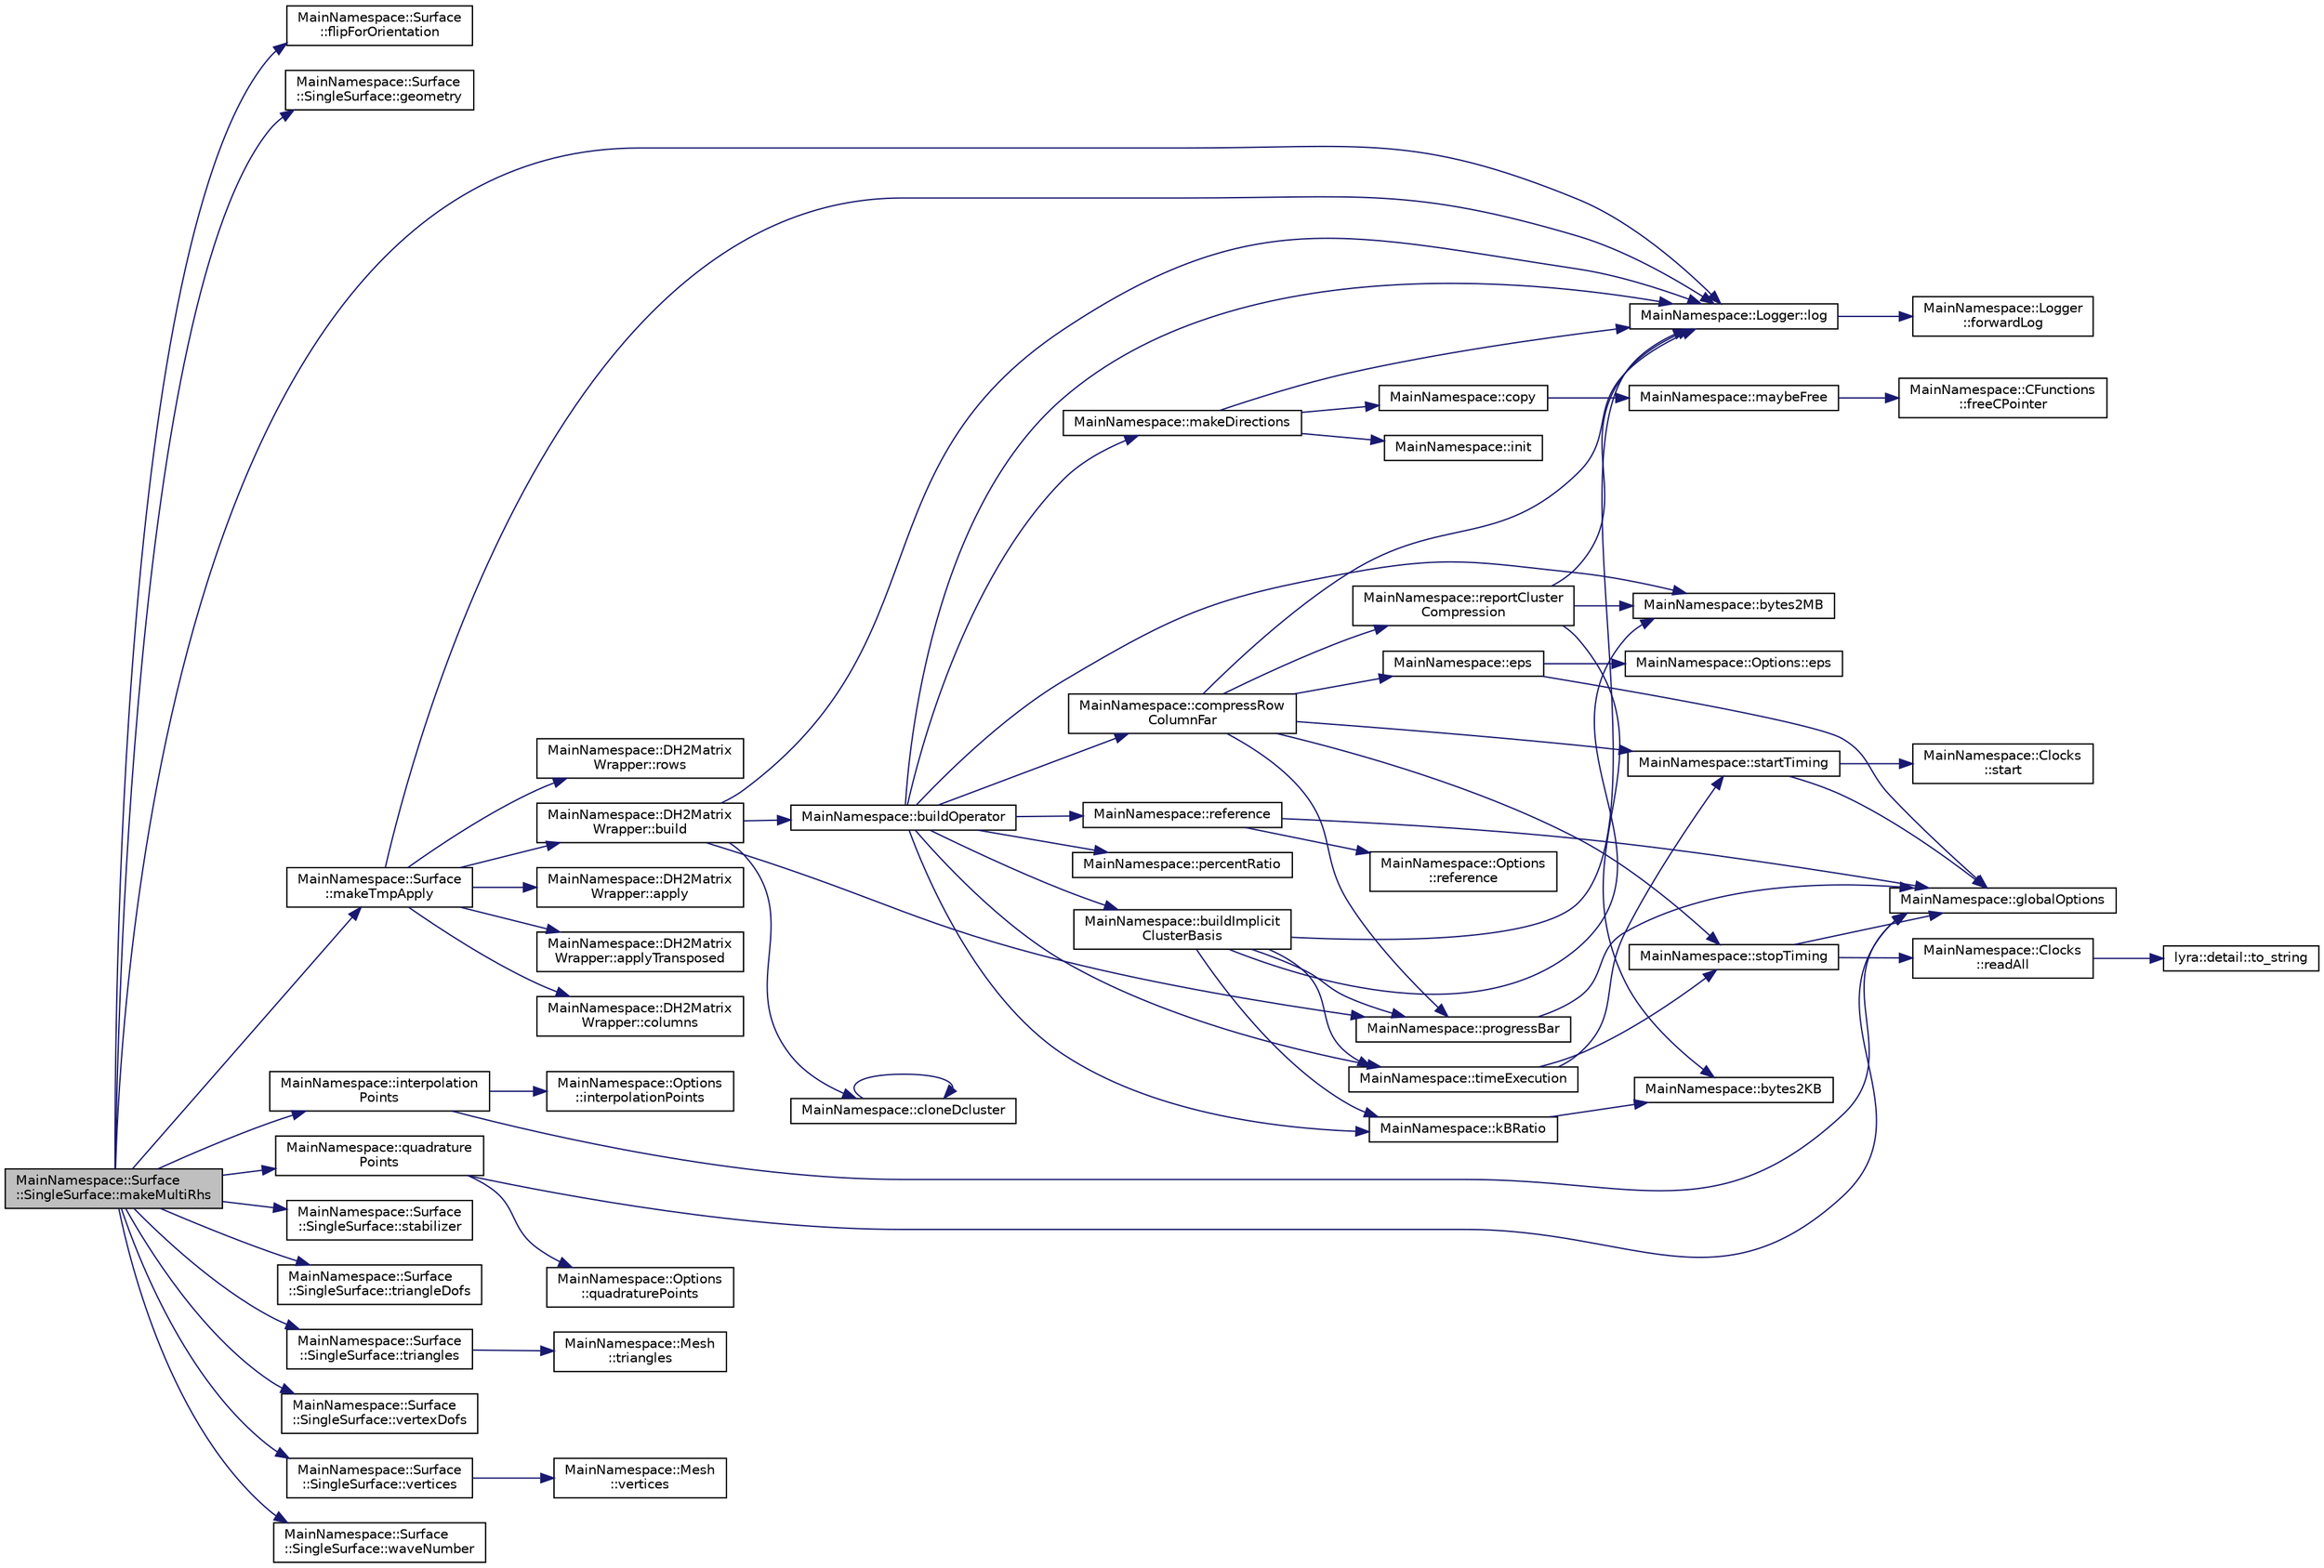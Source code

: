 digraph "MainNamespace::Surface::SingleSurface::makeMultiRhs"
{
 // INTERACTIVE_SVG=YES
 // LATEX_PDF_SIZE
  edge [fontname="Helvetica",fontsize="10",labelfontname="Helvetica",labelfontsize="10"];
  node [fontname="Helvetica",fontsize="10",shape=record];
  rankdir="LR";
  Node1 [label="MainNamespace::Surface\l::SingleSurface::makeMultiRhs",height=0.2,width=0.4,color="black", fillcolor="grey75", style="filled", fontcolor="black",tooltip="Project the offset on the current mesh, then use it to compute the right-hand side."];
  Node1 -> Node2 [color="midnightblue",fontsize="10",style="solid",fontname="Helvetica"];
  Node2 [label="MainNamespace::Surface\l::flipForOrientation",height=0.2,width=0.4,color="black", fillcolor="white", style="filled",URL="$namespace_main_namespace_1_1_surface.html#a28f7f6dcbbc4ddd8c3944c19f6f6e846",tooltip=" "];
  Node1 -> Node3 [color="midnightblue",fontsize="10",style="solid",fontname="Helvetica"];
  Node3 [label="MainNamespace::Surface\l::SingleSurface::geometry",height=0.2,width=0.4,color="black", fillcolor="white", style="filled",URL="$class_main_namespace_1_1_surface_1_1_single_surface.html#ab51f55fa95a3e81416dd88ba743efa57",tooltip="Getter."];
  Node1 -> Node4 [color="midnightblue",fontsize="10",style="solid",fontname="Helvetica"];
  Node4 [label="MainNamespace::interpolation\lPoints",height=0.2,width=0.4,color="black", fillcolor="white", style="filled",URL="$namespace_main_namespace.html#a532a4d5934d8db064f36b2c1de35adc6",tooltip=" "];
  Node4 -> Node5 [color="midnightblue",fontsize="10",style="solid",fontname="Helvetica"];
  Node5 [label="MainNamespace::globalOptions",height=0.2,width=0.4,color="black", fillcolor="white", style="filled",URL="$namespace_main_namespace.html#a6fd76e14adc7d23a9822334cb389b369",tooltip=" "];
  Node4 -> Node6 [color="midnightblue",fontsize="10",style="solid",fontname="Helvetica"];
  Node6 [label="MainNamespace::Options\l::interpolationPoints",height=0.2,width=0.4,color="black", fillcolor="white", style="filled",URL="$struct_main_namespace_1_1_options.html#adbe1881e6e24f021d2608257b156e68f",tooltip=" "];
  Node1 -> Node7 [color="midnightblue",fontsize="10",style="solid",fontname="Helvetica"];
  Node7 [label="MainNamespace::Logger::log",height=0.2,width=0.4,color="black", fillcolor="white", style="filled",URL="$namespace_main_namespace_1_1_logger.html#afbb4cc2d8b498e71fcb228f0da8309a1",tooltip=" "];
  Node7 -> Node8 [color="midnightblue",fontsize="10",style="solid",fontname="Helvetica"];
  Node8 [label="MainNamespace::Logger\l::forwardLog",height=0.2,width=0.4,color="black", fillcolor="white", style="filled",URL="$namespace_main_namespace_1_1_logger.html#af052b0198f333fca77f0837a511ec7f7",tooltip=" "];
  Node1 -> Node9 [color="midnightblue",fontsize="10",style="solid",fontname="Helvetica"];
  Node9 [label="MainNamespace::Surface\l::makeTmpApply",height=0.2,width=0.4,color="black", fillcolor="white", style="filled",URL="$namespace_main_namespace_1_1_surface.html#a7e821744eeb79cb1faa8468d53cb7c1e",tooltip=" "];
  Node9 -> Node10 [color="midnightblue",fontsize="10",style="solid",fontname="Helvetica"];
  Node10 [label="MainNamespace::DH2Matrix\lWrapper::apply",height=0.2,width=0.4,color="black", fillcolor="white", style="filled",URL="$class_main_namespace_1_1_d_h2_matrix_wrapper.html#a60542c6922db56ef894763552473f731",tooltip="Apply the operator to source * scale, and add the result to destination."];
  Node9 -> Node11 [color="midnightblue",fontsize="10",style="solid",fontname="Helvetica"];
  Node11 [label="MainNamespace::DH2Matrix\lWrapper::applyTransposed",height=0.2,width=0.4,color="black", fillcolor="white", style="filled",URL="$class_main_namespace_1_1_d_h2_matrix_wrapper.html#adb03645b3f6bc16f5af0727f097c224f",tooltip="Apply the transposed of the operator to source * scale, and add the result to destination."];
  Node9 -> Node12 [color="midnightblue",fontsize="10",style="solid",fontname="Helvetica"];
  Node12 [label="MainNamespace::DH2Matrix\lWrapper::build",height=0.2,width=0.4,color="black", fillcolor="white", style="filled",URL="$class_main_namespace_1_1_d_h2_matrix_wrapper.html#a8b3117680075ec79bc0500f3e901b133",tooltip="Take ownership of, the pointer to the bem description and build the matrix and all needed data struct..."];
  Node12 -> Node13 [color="midnightblue",fontsize="10",style="solid",fontname="Helvetica"];
  Node13 [label="MainNamespace::buildOperator",height=0.2,width=0.4,color="black", fillcolor="white", style="filled",URL="$namespace_main_namespace.html#aaa553a0feb6a9e785dce2ea7c2f25481",tooltip="Build a dh2matrix for the operator described by bemDescription, using the given clusters."];
  Node13 -> Node14 [color="midnightblue",fontsize="10",style="solid",fontname="Helvetica"];
  Node14 [label="MainNamespace::buildImplicit\lClusterBasis",height=0.2,width=0.4,color="black", fillcolor="white", style="filled",URL="$namespace_main_namespace.html#a8d8fdac50b5e686e19890836bb305791",tooltip=" "];
  Node14 -> Node15 [color="midnightblue",fontsize="10",style="solid",fontname="Helvetica"];
  Node15 [label="MainNamespace::bytes2MB",height=0.2,width=0.4,color="black", fillcolor="white", style="filled",URL="$namespace_main_namespace.html#a8b635a657e6b53278f8c3df8f0f4dd7e",tooltip=" "];
  Node14 -> Node16 [color="midnightblue",fontsize="10",style="solid",fontname="Helvetica"];
  Node16 [label="MainNamespace::kBRatio",height=0.2,width=0.4,color="black", fillcolor="white", style="filled",URL="$namespace_main_namespace.html#a1a47811df49aff58a267d9845ae9da15",tooltip=" "];
  Node16 -> Node17 [color="midnightblue",fontsize="10",style="solid",fontname="Helvetica"];
  Node17 [label="MainNamespace::bytes2KB",height=0.2,width=0.4,color="black", fillcolor="white", style="filled",URL="$namespace_main_namespace.html#a676f5efd45b0c88c4ef129b59e69ac71",tooltip=" "];
  Node14 -> Node7 [color="midnightblue",fontsize="10",style="solid",fontname="Helvetica"];
  Node14 -> Node18 [color="midnightblue",fontsize="10",style="solid",fontname="Helvetica"];
  Node18 [label="MainNamespace::progressBar",height=0.2,width=0.4,color="black", fillcolor="white", style="filled",URL="$namespace_main_namespace.html#a81be07be2d5cb2aa7737c9551518e82b",tooltip=" "];
  Node18 -> Node5 [color="midnightblue",fontsize="10",style="solid",fontname="Helvetica"];
  Node14 -> Node19 [color="midnightblue",fontsize="10",style="solid",fontname="Helvetica"];
  Node19 [label="MainNamespace::timeExecution",height=0.2,width=0.4,color="black", fillcolor="white", style="filled",URL="$namespace_main_namespace.html#af2de50bf4da80fb75ac77bb7bdce2f40",tooltip=" "];
  Node19 -> Node20 [color="midnightblue",fontsize="10",style="solid",fontname="Helvetica"];
  Node20 [label="MainNamespace::startTiming",height=0.2,width=0.4,color="black", fillcolor="white", style="filled",URL="$namespace_main_namespace.html#a29e3c10e67bcebfcf74b31964747e0d8",tooltip=" "];
  Node20 -> Node5 [color="midnightblue",fontsize="10",style="solid",fontname="Helvetica"];
  Node20 -> Node21 [color="midnightblue",fontsize="10",style="solid",fontname="Helvetica"];
  Node21 [label="MainNamespace::Clocks\l::start",height=0.2,width=0.4,color="black", fillcolor="white", style="filled",URL="$class_main_namespace_1_1_clocks.html#a0a4ef648fba7c4c6765db19c6a4a6c46",tooltip=" "];
  Node19 -> Node22 [color="midnightblue",fontsize="10",style="solid",fontname="Helvetica"];
  Node22 [label="MainNamespace::stopTiming",height=0.2,width=0.4,color="black", fillcolor="white", style="filled",URL="$namespace_main_namespace.html#a03589b500835850f32276c9983678dc8",tooltip=" "];
  Node22 -> Node5 [color="midnightblue",fontsize="10",style="solid",fontname="Helvetica"];
  Node22 -> Node23 [color="midnightblue",fontsize="10",style="solid",fontname="Helvetica"];
  Node23 [label="MainNamespace::Clocks\l::readAll",height=0.2,width=0.4,color="black", fillcolor="white", style="filled",URL="$class_main_namespace_1_1_clocks.html#ae0f6374bfcfdbb939449238eabb488ab",tooltip=" "];
  Node23 -> Node24 [color="midnightblue",fontsize="10",style="solid",fontname="Helvetica"];
  Node24 [label="lyra::detail::to_string",height=0.2,width=0.4,color="black", fillcolor="white", style="filled",URL="$namespacelyra_1_1detail.html#ae65bbfceff11344e7ae2b7f28bebcdb7",tooltip=" "];
  Node13 -> Node15 [color="midnightblue",fontsize="10",style="solid",fontname="Helvetica"];
  Node13 -> Node25 [color="midnightblue",fontsize="10",style="solid",fontname="Helvetica"];
  Node25 [label="MainNamespace::compressRow\lColumnFar",height=0.2,width=0.4,color="black", fillcolor="white", style="filled",URL="$namespace_main_namespace.html#ab0c0b0cb1d9d667bc93cb8e377796c8a",tooltip=" "];
  Node25 -> Node26 [color="midnightblue",fontsize="10",style="solid",fontname="Helvetica"];
  Node26 [label="MainNamespace::eps",height=0.2,width=0.4,color="black", fillcolor="white", style="filled",URL="$namespace_main_namespace.html#a4e7ea1c2ee502be36c9be19ea1c5ada3",tooltip=" "];
  Node26 -> Node27 [color="midnightblue",fontsize="10",style="solid",fontname="Helvetica"];
  Node27 [label="MainNamespace::Options::eps",height=0.2,width=0.4,color="black", fillcolor="white", style="filled",URL="$struct_main_namespace_1_1_options.html#ad8a5dac97faa38719a378d695f4c3b6b",tooltip=" "];
  Node26 -> Node5 [color="midnightblue",fontsize="10",style="solid",fontname="Helvetica"];
  Node25 -> Node7 [color="midnightblue",fontsize="10",style="solid",fontname="Helvetica"];
  Node25 -> Node18 [color="midnightblue",fontsize="10",style="solid",fontname="Helvetica"];
  Node25 -> Node28 [color="midnightblue",fontsize="10",style="solid",fontname="Helvetica"];
  Node28 [label="MainNamespace::reportCluster\lCompression",height=0.2,width=0.4,color="black", fillcolor="white", style="filled",URL="$namespace_main_namespace.html#a616c9a4091e842c4469e1ceffc02b864",tooltip=" "];
  Node28 -> Node17 [color="midnightblue",fontsize="10",style="solid",fontname="Helvetica"];
  Node28 -> Node15 [color="midnightblue",fontsize="10",style="solid",fontname="Helvetica"];
  Node28 -> Node7 [color="midnightblue",fontsize="10",style="solid",fontname="Helvetica"];
  Node25 -> Node20 [color="midnightblue",fontsize="10",style="solid",fontname="Helvetica"];
  Node25 -> Node22 [color="midnightblue",fontsize="10",style="solid",fontname="Helvetica"];
  Node13 -> Node16 [color="midnightblue",fontsize="10",style="solid",fontname="Helvetica"];
  Node13 -> Node7 [color="midnightblue",fontsize="10",style="solid",fontname="Helvetica"];
  Node13 -> Node29 [color="midnightblue",fontsize="10",style="solid",fontname="Helvetica"];
  Node29 [label="MainNamespace::makeDirections",height=0.2,width=0.4,color="black", fillcolor="white", style="filled",URL="$namespace_main_namespace.html#a595f92c9feef4f77b05ba85969525fe1",tooltip=" "];
  Node29 -> Node30 [color="midnightblue",fontsize="10",style="solid",fontname="Helvetica"];
  Node30 [label="MainNamespace::copy",height=0.2,width=0.4,color="black", fillcolor="white", style="filled",URL="$namespace_main_namespace.html#ad6c9cb208aad8941d4a3efa626110c5b",tooltip=" "];
  Node30 -> Node31 [color="midnightblue",fontsize="10",style="solid",fontname="Helvetica"];
  Node31 [label="MainNamespace::maybeFree",height=0.2,width=0.4,color="black", fillcolor="white", style="filled",URL="$namespace_main_namespace.html#a066656219cf67ef84d18b17a7daae845",tooltip=" "];
  Node31 -> Node32 [color="midnightblue",fontsize="10",style="solid",fontname="Helvetica"];
  Node32 [label="MainNamespace::CFunctions\l::freeCPointer",height=0.2,width=0.4,color="black", fillcolor="white", style="filled",URL="$namespace_main_namespace_1_1_c_functions.html#a4c174a200de18d1f8aa4f313eef7513a",tooltip=" "];
  Node29 -> Node33 [color="midnightblue",fontsize="10",style="solid",fontname="Helvetica"];
  Node33 [label="MainNamespace::init",height=0.2,width=0.4,color="black", fillcolor="white", style="filled",URL="$namespace_main_namespace.html#a02c8bef81335a9abf6f7c56770f0c7a1",tooltip=" "];
  Node29 -> Node7 [color="midnightblue",fontsize="10",style="solid",fontname="Helvetica"];
  Node13 -> Node34 [color="midnightblue",fontsize="10",style="solid",fontname="Helvetica"];
  Node34 [label="MainNamespace::percentRatio",height=0.2,width=0.4,color="black", fillcolor="white", style="filled",URL="$namespace_main_namespace.html#ab762b20c1f4f516b4c9043ce99d64ea9",tooltip=" "];
  Node13 -> Node35 [color="midnightblue",fontsize="10",style="solid",fontname="Helvetica"];
  Node35 [label="MainNamespace::reference",height=0.2,width=0.4,color="black", fillcolor="white", style="filled",URL="$namespace_main_namespace.html#a78e94b3a3cdc51d20e1c665b3c4dd432",tooltip=" "];
  Node35 -> Node5 [color="midnightblue",fontsize="10",style="solid",fontname="Helvetica"];
  Node35 -> Node36 [color="midnightblue",fontsize="10",style="solid",fontname="Helvetica"];
  Node36 [label="MainNamespace::Options\l::reference",height=0.2,width=0.4,color="black", fillcolor="white", style="filled",URL="$struct_main_namespace_1_1_options.html#a7265db95ee1db24aa677c747ec2ec49b",tooltip=" "];
  Node13 -> Node19 [color="midnightblue",fontsize="10",style="solid",fontname="Helvetica"];
  Node12 -> Node37 [color="midnightblue",fontsize="10",style="solid",fontname="Helvetica"];
  Node37 [label="MainNamespace::cloneDcluster",height=0.2,width=0.4,color="black", fillcolor="white", style="filled",URL="$namespace_main_namespace.html#a563d3275892f06e378b075454231763f",tooltip=" "];
  Node37 -> Node37 [color="midnightblue",fontsize="10",style="solid",fontname="Helvetica"];
  Node12 -> Node7 [color="midnightblue",fontsize="10",style="solid",fontname="Helvetica"];
  Node12 -> Node18 [color="midnightblue",fontsize="10",style="solid",fontname="Helvetica"];
  Node9 -> Node38 [color="midnightblue",fontsize="10",style="solid",fontname="Helvetica"];
  Node38 [label="MainNamespace::DH2Matrix\lWrapper::columns",height=0.2,width=0.4,color="black", fillcolor="white", style="filled",URL="$class_main_namespace_1_1_d_h2_matrix_wrapper.html#a7d828aa322d59851d3e18f5af6a7ace1",tooltip=" "];
  Node9 -> Node7 [color="midnightblue",fontsize="10",style="solid",fontname="Helvetica"];
  Node9 -> Node39 [color="midnightblue",fontsize="10",style="solid",fontname="Helvetica"];
  Node39 [label="MainNamespace::DH2Matrix\lWrapper::rows",height=0.2,width=0.4,color="black", fillcolor="white", style="filled",URL="$class_main_namespace_1_1_d_h2_matrix_wrapper.html#abeebddd29792b35712694ae940908aa6",tooltip=" "];
  Node1 -> Node40 [color="midnightblue",fontsize="10",style="solid",fontname="Helvetica"];
  Node40 [label="MainNamespace::quadrature\lPoints",height=0.2,width=0.4,color="black", fillcolor="white", style="filled",URL="$namespace_main_namespace.html#a1406ef30c6be1a9eb467816516b32028",tooltip=" "];
  Node40 -> Node5 [color="midnightblue",fontsize="10",style="solid",fontname="Helvetica"];
  Node40 -> Node41 [color="midnightblue",fontsize="10",style="solid",fontname="Helvetica"];
  Node41 [label="MainNamespace::Options\l::quadraturePoints",height=0.2,width=0.4,color="black", fillcolor="white", style="filled",URL="$struct_main_namespace_1_1_options.html#a13e08a72c9531b3e5ba442ca4e0a7377",tooltip=" "];
  Node1 -> Node42 [color="midnightblue",fontsize="10",style="solid",fontname="Helvetica"];
  Node42 [label="MainNamespace::Surface\l::SingleSurface::stabilizer",height=0.2,width=0.4,color="black", fillcolor="white", style="filled",URL="$class_main_namespace_1_1_surface_1_1_single_surface.html#a7d8e039812cd3719b07f14d641af0c2d",tooltip="Getter."];
  Node1 -> Node43 [color="midnightblue",fontsize="10",style="solid",fontname="Helvetica"];
  Node43 [label="MainNamespace::Surface\l::SingleSurface::triangleDofs",height=0.2,width=0.4,color="black", fillcolor="white", style="filled",URL="$class_main_namespace_1_1_surface_1_1_single_surface.html#ab8312d4fb49958ca18e9286726a4807f",tooltip="Getter."];
  Node1 -> Node44 [color="midnightblue",fontsize="10",style="solid",fontname="Helvetica"];
  Node44 [label="MainNamespace::Surface\l::SingleSurface::triangles",height=0.2,width=0.4,color="black", fillcolor="white", style="filled",URL="$class_main_namespace_1_1_surface_1_1_single_surface.html#a300e558fb3fa32029de0452e252eb5cc",tooltip="Getter."];
  Node44 -> Node45 [color="midnightblue",fontsize="10",style="solid",fontname="Helvetica"];
  Node45 [label="MainNamespace::Mesh\l::triangles",height=0.2,width=0.4,color="black", fillcolor="white", style="filled",URL="$struct_main_namespace_1_1_mesh.html#a9e3b353180a3b67dc149e8703c164bc3",tooltip="Getter."];
  Node1 -> Node46 [color="midnightblue",fontsize="10",style="solid",fontname="Helvetica"];
  Node46 [label="MainNamespace::Surface\l::SingleSurface::vertexDofs",height=0.2,width=0.4,color="black", fillcolor="white", style="filled",URL="$class_main_namespace_1_1_surface_1_1_single_surface.html#ae92b5553e908e57c25c2ebbf4bf94850",tooltip="Getter."];
  Node1 -> Node47 [color="midnightblue",fontsize="10",style="solid",fontname="Helvetica"];
  Node47 [label="MainNamespace::Surface\l::SingleSurface::vertices",height=0.2,width=0.4,color="black", fillcolor="white", style="filled",URL="$class_main_namespace_1_1_surface_1_1_single_surface.html#a14d982b157c95bc7e304f60915960786",tooltip="Getter."];
  Node47 -> Node48 [color="midnightblue",fontsize="10",style="solid",fontname="Helvetica"];
  Node48 [label="MainNamespace::Mesh\l::vertices",height=0.2,width=0.4,color="black", fillcolor="white", style="filled",URL="$struct_main_namespace_1_1_mesh.html#ab0133714e18c8aaee3deb84910cef54c",tooltip="Getter."];
  Node1 -> Node49 [color="midnightblue",fontsize="10",style="solid",fontname="Helvetica"];
  Node49 [label="MainNamespace::Surface\l::SingleSurface::waveNumber",height=0.2,width=0.4,color="black", fillcolor="white", style="filled",URL="$class_main_namespace_1_1_surface_1_1_single_surface.html#a9e07bd7a49f967b8f661cc4e5215a3bd",tooltip="Getter."];
}
